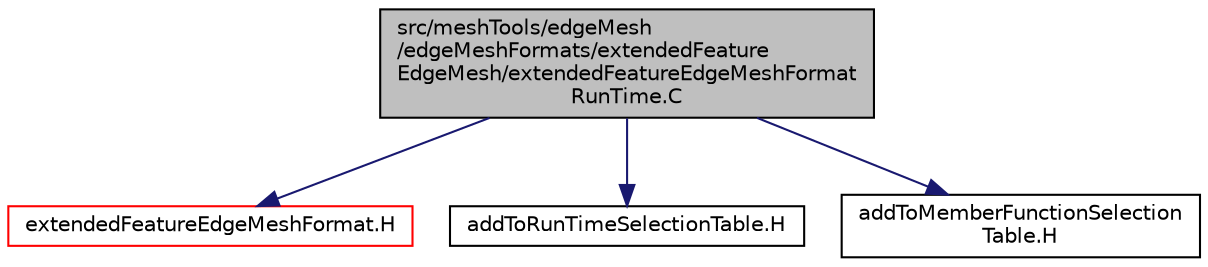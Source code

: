 digraph "src/meshTools/edgeMesh/edgeMeshFormats/extendedFeatureEdgeMesh/extendedFeatureEdgeMeshFormatRunTime.C"
{
  bgcolor="transparent";
  edge [fontname="Helvetica",fontsize="10",labelfontname="Helvetica",labelfontsize="10"];
  node [fontname="Helvetica",fontsize="10",shape=record];
  Node1 [label="src/meshTools/edgeMesh\l/edgeMeshFormats/extendedFeature\lEdgeMesh/extendedFeatureEdgeMeshFormat\lRunTime.C",height=0.2,width=0.4,color="black", fillcolor="grey75", style="filled" fontcolor="black"];
  Node1 -> Node2 [color="midnightblue",fontsize="10",style="solid",fontname="Helvetica"];
  Node2 [label="extendedFeatureEdgeMeshFormat.H",height=0.2,width=0.4,color="red",URL="$extendedFeatureEdgeMeshFormat_8H.html"];
  Node1 -> Node3 [color="midnightblue",fontsize="10",style="solid",fontname="Helvetica"];
  Node3 [label="addToRunTimeSelectionTable.H",height=0.2,width=0.4,color="black",URL="$addToRunTimeSelectionTable_8H.html",tooltip="Macros for easy insertion into run-time selection tables. "];
  Node1 -> Node4 [color="midnightblue",fontsize="10",style="solid",fontname="Helvetica"];
  Node4 [label="addToMemberFunctionSelection\lTable.H",height=0.2,width=0.4,color="black",URL="$addToMemberFunctionSelectionTable_8H.html",tooltip="Macros for easy insertion into member function selection tables. "];
}
